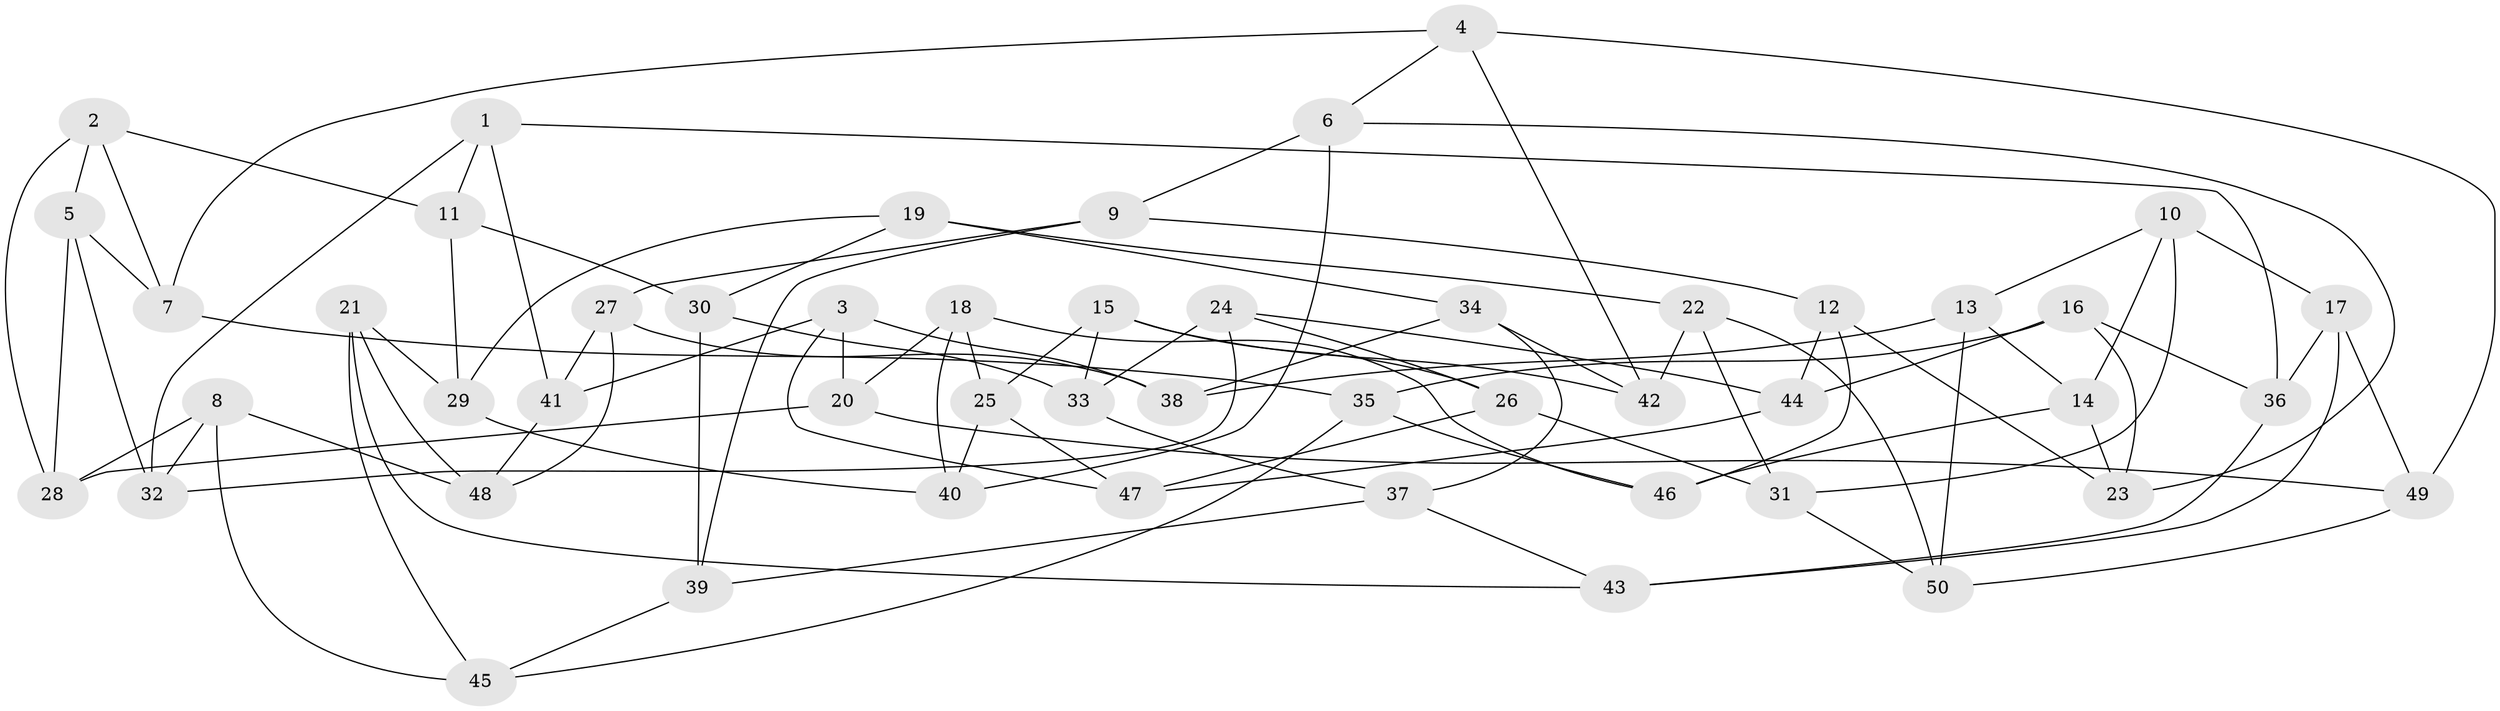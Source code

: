 // coarse degree distribution, {4: 0.36, 7: 0.12, 6: 0.12, 5: 0.24, 3: 0.08, 9: 0.04, 8: 0.04}
// Generated by graph-tools (version 1.1) at 2025/20/03/04/25 18:20:59]
// undirected, 50 vertices, 100 edges
graph export_dot {
graph [start="1"]
  node [color=gray90,style=filled];
  1;
  2;
  3;
  4;
  5;
  6;
  7;
  8;
  9;
  10;
  11;
  12;
  13;
  14;
  15;
  16;
  17;
  18;
  19;
  20;
  21;
  22;
  23;
  24;
  25;
  26;
  27;
  28;
  29;
  30;
  31;
  32;
  33;
  34;
  35;
  36;
  37;
  38;
  39;
  40;
  41;
  42;
  43;
  44;
  45;
  46;
  47;
  48;
  49;
  50;
  1 -- 41;
  1 -- 32;
  1 -- 11;
  1 -- 36;
  2 -- 11;
  2 -- 5;
  2 -- 28;
  2 -- 7;
  3 -- 41;
  3 -- 47;
  3 -- 38;
  3 -- 20;
  4 -- 42;
  4 -- 49;
  4 -- 7;
  4 -- 6;
  5 -- 28;
  5 -- 7;
  5 -- 32;
  6 -- 9;
  6 -- 23;
  6 -- 40;
  7 -- 35;
  8 -- 48;
  8 -- 28;
  8 -- 45;
  8 -- 32;
  9 -- 12;
  9 -- 27;
  9 -- 39;
  10 -- 14;
  10 -- 31;
  10 -- 17;
  10 -- 13;
  11 -- 30;
  11 -- 29;
  12 -- 44;
  12 -- 23;
  12 -- 46;
  13 -- 14;
  13 -- 50;
  13 -- 38;
  14 -- 23;
  14 -- 46;
  15 -- 25;
  15 -- 33;
  15 -- 42;
  15 -- 26;
  16 -- 23;
  16 -- 44;
  16 -- 35;
  16 -- 36;
  17 -- 36;
  17 -- 49;
  17 -- 43;
  18 -- 20;
  18 -- 40;
  18 -- 25;
  18 -- 46;
  19 -- 22;
  19 -- 30;
  19 -- 29;
  19 -- 34;
  20 -- 49;
  20 -- 28;
  21 -- 29;
  21 -- 43;
  21 -- 45;
  21 -- 48;
  22 -- 31;
  22 -- 42;
  22 -- 50;
  24 -- 33;
  24 -- 44;
  24 -- 32;
  24 -- 26;
  25 -- 40;
  25 -- 47;
  26 -- 31;
  26 -- 47;
  27 -- 41;
  27 -- 48;
  27 -- 38;
  29 -- 40;
  30 -- 33;
  30 -- 39;
  31 -- 50;
  33 -- 37;
  34 -- 42;
  34 -- 38;
  34 -- 37;
  35 -- 46;
  35 -- 45;
  36 -- 43;
  37 -- 43;
  37 -- 39;
  39 -- 45;
  41 -- 48;
  44 -- 47;
  49 -- 50;
}
